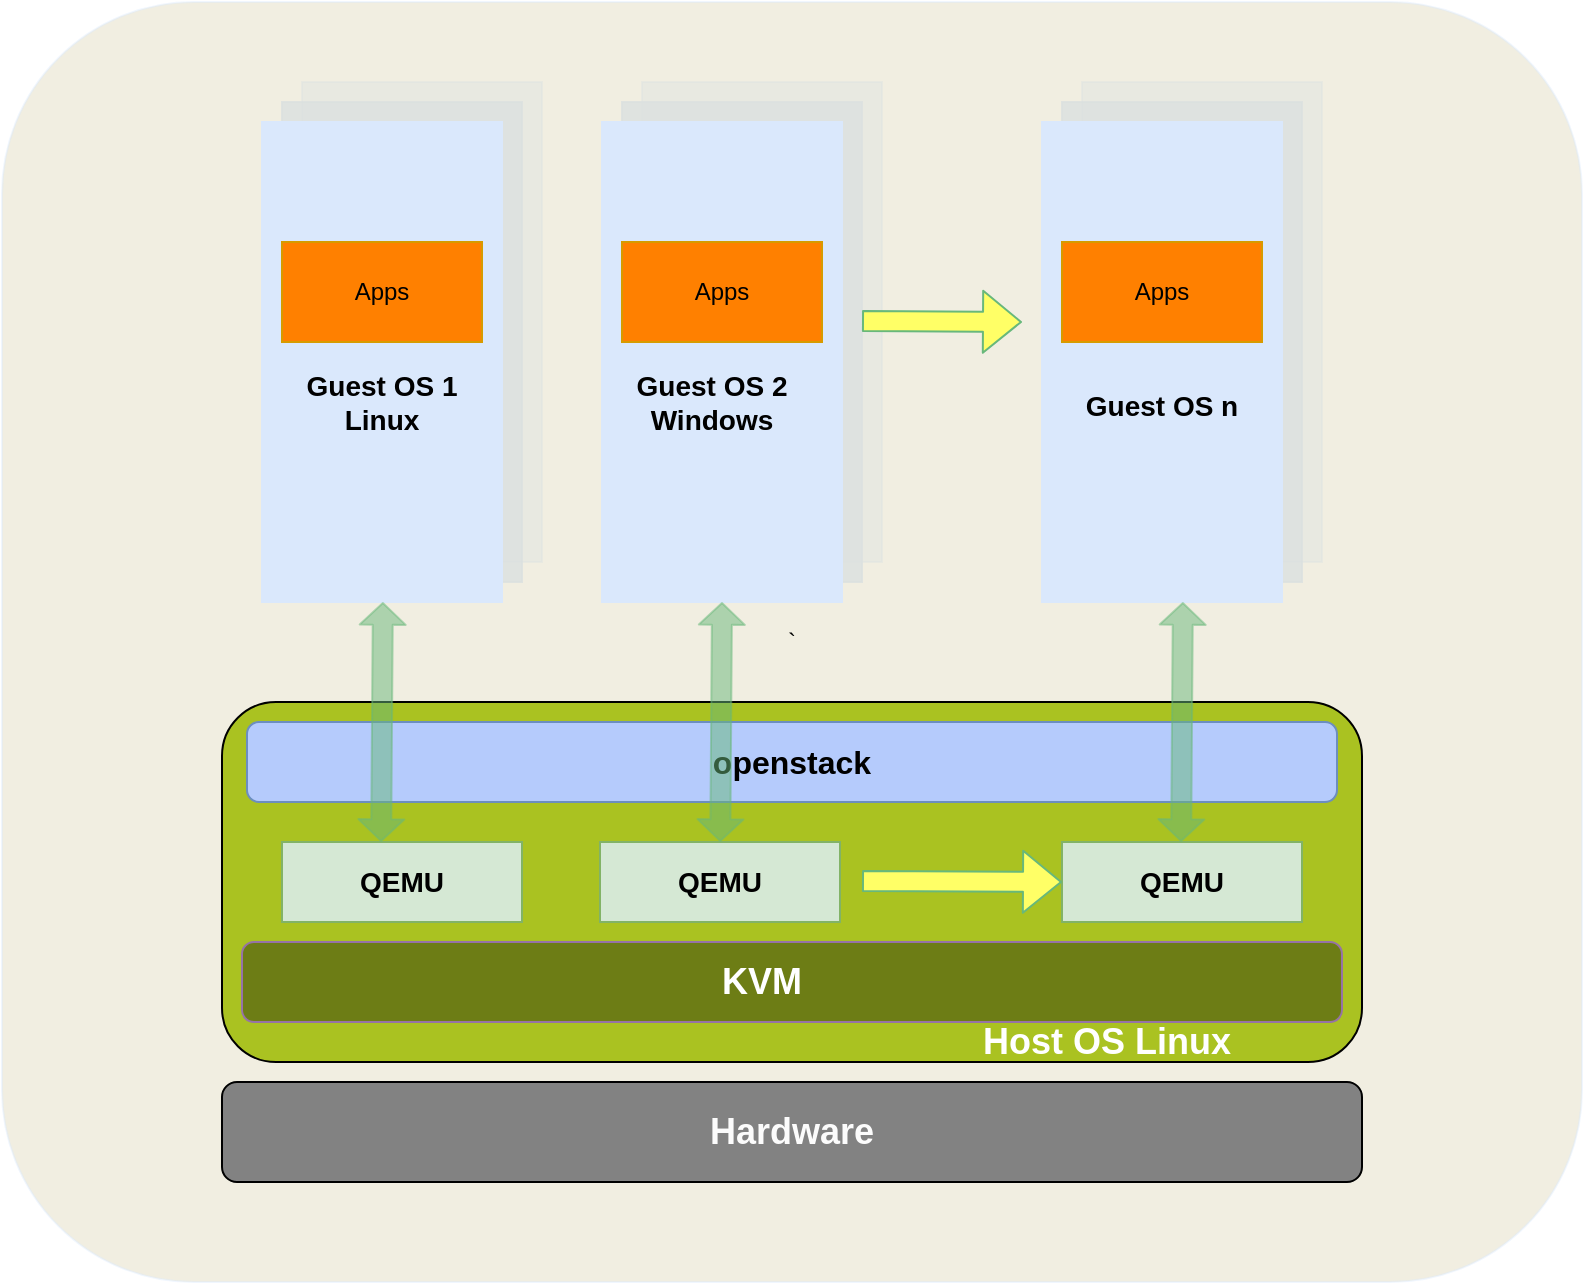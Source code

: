 <mxfile version="13.11.0" type="device"><diagram id="Jz-dktqS2SP30Pw2SVdU" name="第 1 页"><mxGraphModel dx="1351" dy="841" grid="1" gridSize="10" guides="1" tooltips="1" connect="1" arrows="1" fold="1" page="1" pageScale="1" pageWidth="3300" pageHeight="2339" math="0" shadow="0"><root><mxCell id="0"/><mxCell id="1" parent="0"/><mxCell id="r7A2-c8STtQhDy6ygIoQ-51" value="" style="rounded=0;whiteSpace=wrap;html=1;strokeColor=#DAE8FC;fillColor=#dae8fc;opacity=40;" parent="1" vertex="1"><mxGeometry x="1150" y="1230" width="120" height="240" as="geometry"/></mxCell><mxCell id="r7A2-c8STtQhDy6ygIoQ-50" value="" style="rounded=0;whiteSpace=wrap;html=1;strokeColor=#DAE8FC;fillColor=#dae8fc;opacity=80;" parent="1" vertex="1"><mxGeometry x="1140" y="1240" width="120" height="240" as="geometry"/></mxCell><mxCell id="r7A2-c8STtQhDy6ygIoQ-48" value="" style="rounded=0;whiteSpace=wrap;html=1;strokeColor=#DAE8FC;fillColor=#dae8fc;opacity=80;" parent="1" vertex="1"><mxGeometry x="920" y="1240" width="120" height="240" as="geometry"/></mxCell><mxCell id="r7A2-c8STtQhDy6ygIoQ-49" value="" style="rounded=0;whiteSpace=wrap;html=1;strokeColor=#DAE8FC;fillColor=#dae8fc;opacity=40;" parent="1" vertex="1"><mxGeometry x="930" y="1230" width="120" height="240" as="geometry"/></mxCell><mxCell id="r7A2-c8STtQhDy6ygIoQ-45" value="" style="rounded=0;whiteSpace=wrap;html=1;strokeColor=#DAE8FC;fillColor=#dae8fc;opacity=40;" parent="1" vertex="1"><mxGeometry x="760" y="1230" width="120" height="240" as="geometry"/></mxCell><mxCell id="r7A2-c8STtQhDy6ygIoQ-44" value="" style="rounded=0;whiteSpace=wrap;html=1;strokeColor=#DAE8FC;fillColor=#dae8fc;opacity=80;" parent="1" vertex="1"><mxGeometry x="750" y="1240" width="120" height="240" as="geometry"/></mxCell><mxCell id="r7A2-c8STtQhDy6ygIoQ-40" value="`" style="rounded=1;whiteSpace=wrap;html=1;strokeColor=#DAE8FC;fillColor=#DCD5B4;opacity=40;" parent="1" vertex="1"><mxGeometry x="610" y="1190" width="790" height="640" as="geometry"/></mxCell><mxCell id="r7A2-c8STtQhDy6ygIoQ-1" value="" style="rounded=1;whiteSpace=wrap;html=1;shadow=0;glass=0;strokeColor=#000000;fillColor=#828282;" parent="1" vertex="1"><mxGeometry x="720" y="1730" width="570" height="50" as="geometry"/></mxCell><mxCell id="r7A2-c8STtQhDy6ygIoQ-3" value="&lt;b style=&quot;color: rgb(252 , 252 , 252) ; font-size: 18px&quot;&gt;Hardware&lt;/b&gt;" style="text;html=1;strokeColor=none;fillColor=none;align=center;verticalAlign=middle;whiteSpace=wrap;rounded=0;" parent="1" vertex="1"><mxGeometry x="985" y="1745" width="40" height="20" as="geometry"/></mxCell><mxCell id="r7A2-c8STtQhDy6ygIoQ-4" value="" style="rounded=1;whiteSpace=wrap;html=1;fillColor=#AAC221;" parent="1" vertex="1"><mxGeometry x="720" y="1540" width="570" height="180" as="geometry"/></mxCell><mxCell id="r7A2-c8STtQhDy6ygIoQ-5" value="&lt;font style=&quot;font-size: 18px&quot; color=&quot;#ffffff&quot;&gt;&lt;b&gt;Host OS Linux&amp;nbsp;&lt;/b&gt;&lt;/font&gt;" style="text;html=1;strokeColor=none;fillColor=none;align=center;verticalAlign=middle;whiteSpace=wrap;rounded=0;" parent="1" vertex="1"><mxGeometry x="1050" y="1700" width="230" height="20" as="geometry"/></mxCell><mxCell id="r7A2-c8STtQhDy6ygIoQ-7" value="" style="rounded=0;whiteSpace=wrap;html=1;strokeColor=#DAE8FC;fillColor=#dae8fc;" parent="1" vertex="1"><mxGeometry x="740" y="1250" width="120" height="240" as="geometry"/></mxCell><mxCell id="r7A2-c8STtQhDy6ygIoQ-8" value="" style="rounded=0;whiteSpace=wrap;html=1;strokeColor=#DAE8FC;fillColor=#dae8fc;" parent="1" vertex="1"><mxGeometry x="910" y="1250" width="120" height="240" as="geometry"/></mxCell><mxCell id="r7A2-c8STtQhDy6ygIoQ-9" value="" style="rounded=0;whiteSpace=wrap;html=1;strokeColor=#DAE8FC;fillColor=#dae8fc;" parent="1" vertex="1"><mxGeometry x="1130" y="1250" width="120" height="240" as="geometry"/></mxCell><mxCell id="r7A2-c8STtQhDy6ygIoQ-13" value="" style="rounded=0;whiteSpace=wrap;html=1;strokeColor=#82b366;fillColor=#d5e8d4;" parent="1" vertex="1"><mxGeometry x="750" y="1610" width="120" height="40" as="geometry"/></mxCell><mxCell id="r7A2-c8STtQhDy6ygIoQ-14" value="" style="rounded=0;whiteSpace=wrap;html=1;strokeColor=#82b366;fillColor=#d5e8d4;" parent="1" vertex="1"><mxGeometry x="909" y="1610" width="120" height="40" as="geometry"/></mxCell><mxCell id="r7A2-c8STtQhDy6ygIoQ-15" value="" style="rounded=0;whiteSpace=wrap;html=1;strokeColor=#82b366;fillColor=#d5e8d4;" parent="1" vertex="1"><mxGeometry x="1140" y="1610" width="120" height="40" as="geometry"/></mxCell><mxCell id="r7A2-c8STtQhDy6ygIoQ-16" value="&lt;b&gt;&lt;font style=&quot;font-size: 14px&quot;&gt;QEMU&lt;/font&gt;&lt;/b&gt;" style="text;html=1;strokeColor=none;fillColor=none;align=center;verticalAlign=middle;whiteSpace=wrap;rounded=0;" parent="1" vertex="1"><mxGeometry x="790" y="1620" width="40" height="20" as="geometry"/></mxCell><mxCell id="r7A2-c8STtQhDy6ygIoQ-17" value="&lt;b&gt;&lt;font style=&quot;font-size: 14px&quot;&gt;QEMU&lt;/font&gt;&lt;/b&gt;" style="text;html=1;strokeColor=none;fillColor=none;align=center;verticalAlign=middle;whiteSpace=wrap;rounded=0;" parent="1" vertex="1"><mxGeometry x="949" y="1620" width="40" height="20" as="geometry"/></mxCell><mxCell id="r7A2-c8STtQhDy6ygIoQ-18" value="&lt;b&gt;&lt;font style=&quot;font-size: 14px&quot;&gt;QEMU&lt;/font&gt;&lt;/b&gt;" style="text;html=1;strokeColor=none;fillColor=none;align=center;verticalAlign=middle;whiteSpace=wrap;rounded=0;" parent="1" vertex="1"><mxGeometry x="1180" y="1620" width="40" height="20" as="geometry"/></mxCell><mxCell id="r7A2-c8STtQhDy6ygIoQ-20" value="" style="rounded=1;whiteSpace=wrap;html=1;strokeColor=#9673a6;fillColor=#6D7D15;" parent="1" vertex="1"><mxGeometry x="730" y="1660" width="550" height="40" as="geometry"/></mxCell><mxCell id="r7A2-c8STtQhDy6ygIoQ-21" value="&lt;b&gt;&lt;font style=&quot;font-size: 18px&quot; color=&quot;#ffffff&quot;&gt;KVM&lt;/font&gt;&lt;/b&gt;" style="text;html=1;strokeColor=none;fillColor=none;align=center;verticalAlign=middle;whiteSpace=wrap;rounded=0;" parent="1" vertex="1"><mxGeometry x="935" y="1670" width="110" height="20" as="geometry"/></mxCell><mxCell id="r7A2-c8STtQhDy6ygIoQ-31" value="&lt;font style=&quot;font-size: 14px&quot;&gt;&lt;b&gt;Guest OS 2&lt;br&gt;Windows&lt;br&gt;&lt;/b&gt;&lt;/font&gt;" style="text;html=1;strokeColor=none;fillColor=none;align=center;verticalAlign=middle;whiteSpace=wrap;rounded=0;" parent="1" vertex="1"><mxGeometry x="920" y="1370" width="90" height="40" as="geometry"/></mxCell><mxCell id="r7A2-c8STtQhDy6ygIoQ-32" value="&lt;font style=&quot;font-size: 14px&quot;&gt;&lt;b&gt;Guest OS 1&lt;br&gt;Linux&lt;br&gt;&lt;/b&gt;&lt;/font&gt;" style="text;html=1;strokeColor=none;fillColor=none;align=center;verticalAlign=middle;whiteSpace=wrap;rounded=0;" parent="1" vertex="1"><mxGeometry x="755" y="1370" width="90" height="40" as="geometry"/></mxCell><mxCell id="r7A2-c8STtQhDy6ygIoQ-33" value="&lt;font style=&quot;font-size: 14px&quot;&gt;&lt;b&gt;Guest OS n&lt;br&gt;&amp;nbsp;&lt;br&gt;&lt;/b&gt;&lt;/font&gt;" style="text;html=1;strokeColor=none;fillColor=none;align=center;verticalAlign=middle;whiteSpace=wrap;rounded=0;" parent="1" vertex="1"><mxGeometry x="1145" y="1380" width="90" height="40" as="geometry"/></mxCell><mxCell id="r7A2-c8STtQhDy6ygIoQ-36" value="" style="shape=flexArrow;endArrow=classic;html=1;strokeColor=#68B87B;fillColor=#FFFF66;" parent="1" edge="1"><mxGeometry width="50" height="50" relative="1" as="geometry"><mxPoint x="1040" y="1349.5" as="sourcePoint"/><mxPoint x="1120" y="1350" as="targetPoint"/></mxGeometry></mxCell><mxCell id="r7A2-c8STtQhDy6ygIoQ-37" value="Apps" style="rounded=0;whiteSpace=wrap;html=1;strokeColor=#d79b00;fillColor=#FF8000;" parent="1" vertex="1"><mxGeometry x="750" y="1310" width="100" height="50" as="geometry"/></mxCell><mxCell id="r7A2-c8STtQhDy6ygIoQ-38" value="Apps" style="rounded=0;whiteSpace=wrap;html=1;strokeColor=#d79b00;fillColor=#FF8000;" parent="1" vertex="1"><mxGeometry x="920" y="1310" width="100" height="50" as="geometry"/></mxCell><mxCell id="r7A2-c8STtQhDy6ygIoQ-39" value="Apps" style="rounded=0;whiteSpace=wrap;html=1;strokeColor=#d79b00;fillColor=#FF8000;" parent="1" vertex="1"><mxGeometry x="1140" y="1310" width="100" height="50" as="geometry"/></mxCell><mxCell id="HyAqdIv696Fjr5-jYXuP-5" value="" style="rounded=1;whiteSpace=wrap;html=1;strokeColor=#6c8ebf;fillColor=#B5CBFC;" vertex="1" parent="1"><mxGeometry x="732.5" y="1550" width="545" height="40" as="geometry"/></mxCell><mxCell id="HyAqdIv696Fjr5-jYXuP-6" value="&lt;b&gt;&lt;font style=&quot;font-size: 16px&quot;&gt;openstack&lt;/font&gt;&lt;/b&gt;" style="text;html=1;strokeColor=none;fillColor=none;align=center;verticalAlign=middle;whiteSpace=wrap;rounded=0;" vertex="1" parent="1"><mxGeometry x="960" y="1560" width="90" height="20" as="geometry"/></mxCell><mxCell id="HyAqdIv696Fjr5-jYXuP-7" value="" style="shape=flexArrow;endArrow=classic;html=1;strokeColor=#68B87B;fillColor=#FFFF66;" edge="1" parent="1"><mxGeometry width="50" height="50" relative="1" as="geometry"><mxPoint x="1040" y="1629.5" as="sourcePoint"/><mxPoint x="1140" y="1630" as="targetPoint"/></mxGeometry></mxCell><mxCell id="HyAqdIv696Fjr5-jYXuP-9" value="" style="shape=flexArrow;endArrow=classic;startArrow=classic;html=1;strokeColor=#68B87B;fillColor=#68B87B;startWidth=12;startSize=3.29;endWidth=12;endSize=3.29;entryX=0.5;entryY=1;entryDx=0;entryDy=0;opacity=50;" edge="1" parent="1" source="r7A2-c8STtQhDy6ygIoQ-14" target="r7A2-c8STtQhDy6ygIoQ-8"><mxGeometry width="50" height="50" relative="1" as="geometry"><mxPoint x="950" y="1544" as="sourcePoint"/><mxPoint x="949.5" y="1504" as="targetPoint"/></mxGeometry></mxCell><mxCell id="HyAqdIv696Fjr5-jYXuP-15" value="" style="shape=flexArrow;endArrow=classic;startArrow=classic;html=1;strokeColor=#68B87B;fillColor=#68B87B;startWidth=12;startSize=3.29;endWidth=12;endSize=3.29;entryX=0.5;entryY=1;entryDx=0;entryDy=0;opacity=50;" edge="1" parent="1"><mxGeometry width="50" height="50" relative="1" as="geometry"><mxPoint x="1199.573" y="1610" as="sourcePoint"/><mxPoint x="1200.43" y="1490" as="targetPoint"/></mxGeometry></mxCell><mxCell id="HyAqdIv696Fjr5-jYXuP-16" value="" style="shape=flexArrow;endArrow=classic;startArrow=classic;html=1;strokeColor=#68B87B;fillColor=#68B87B;startWidth=12;startSize=3.29;endWidth=12;endSize=3.29;entryX=0.5;entryY=1;entryDx=0;entryDy=0;opacity=50;" edge="1" parent="1"><mxGeometry width="50" height="50" relative="1" as="geometry"><mxPoint x="799.573" y="1610" as="sourcePoint"/><mxPoint x="800.43" y="1490" as="targetPoint"/></mxGeometry></mxCell></root></mxGraphModel></diagram></mxfile>